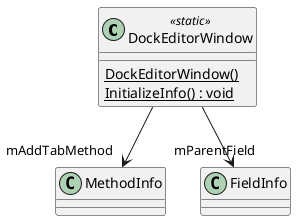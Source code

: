 @startuml
class DockEditorWindow <<static>> {
    {static} DockEditorWindow()
    {static} InitializeInfo() : void
}
DockEditorWindow --> "mAddTabMethod" MethodInfo
DockEditorWindow --> "mParentField" FieldInfo
@enduml
